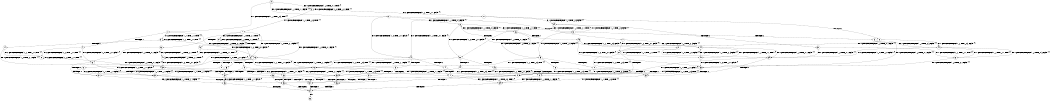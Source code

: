 digraph BCG {
size = "7, 10.5";
center = TRUE;
node [shape = circle];
0 [peripheries = 2];
0 -> 1 [label = "EX !1 !ATOMIC_EXCH_BRANCH (1, +1, TRUE, +0, 3, TRUE) !{}"];
0 -> 2 [label = "EX !2 !ATOMIC_EXCH_BRANCH (1, +1, TRUE, +1, 1, FALSE) !{}"];
0 -> 3 [label = "EX !0 !ATOMIC_EXCH_BRANCH (1, +0, TRUE, +0, 1, TRUE) !{}"];
1 -> 4 [label = "TERMINATE !1"];
1 -> 5 [label = "EX !2 !ATOMIC_EXCH_BRANCH (1, +1, TRUE, +1, 1, TRUE) !{}"];
1 -> 6 [label = "EX !0 !ATOMIC_EXCH_BRANCH (1, +0, TRUE, +0, 1, FALSE) !{}"];
2 -> 7 [label = "TERMINATE !2"];
2 -> 8 [label = "EX !1 !ATOMIC_EXCH_BRANCH (1, +1, TRUE, +0, 3, FALSE) !{}"];
2 -> 9 [label = "EX !0 !ATOMIC_EXCH_BRANCH (1, +0, TRUE, +0, 1, FALSE) !{}"];
3 -> 10 [label = "EX !1 !ATOMIC_EXCH_BRANCH (1, +1, TRUE, +0, 3, TRUE) !{}"];
3 -> 11 [label = "EX !2 !ATOMIC_EXCH_BRANCH (1, +1, TRUE, +1, 1, FALSE) !{}"];
3 -> 3 [label = "EX !0 !ATOMIC_EXCH_BRANCH (1, +0, TRUE, +0, 1, TRUE) !{}"];
4 -> 12 [label = "EX !2 !ATOMIC_EXCH_BRANCH (1, +1, TRUE, +1, 1, TRUE) !{}"];
4 -> 13 [label = "EX !0 !ATOMIC_EXCH_BRANCH (1, +0, TRUE, +0, 1, FALSE) !{}"];
5 -> 14 [label = "TERMINATE !1"];
5 -> 15 [label = "EX !0 !ATOMIC_EXCH_BRANCH (1, +0, TRUE, +0, 1, FALSE) !{}"];
5 -> 5 [label = "EX !2 !ATOMIC_EXCH_BRANCH (1, +1, TRUE, +1, 1, TRUE) !{}"];
6 -> 16 [label = "TERMINATE !1"];
6 -> 17 [label = "TERMINATE !0"];
6 -> 18 [label = "EX !2 !ATOMIC_EXCH_BRANCH (1, +1, TRUE, +1, 1, FALSE) !{}"];
7 -> 19 [label = "EX !1 !ATOMIC_EXCH_BRANCH (1, +1, TRUE, +0, 3, FALSE) !{}"];
7 -> 20 [label = "EX !0 !ATOMIC_EXCH_BRANCH (1, +0, TRUE, +0, 1, FALSE) !{}"];
8 -> 21 [label = "TERMINATE !2"];
8 -> 22 [label = "EX !0 !ATOMIC_EXCH_BRANCH (1, +0, TRUE, +0, 1, FALSE) !{}"];
8 -> 23 [label = "EX !1 !ATOMIC_EXCH_BRANCH (1, +1, TRUE, +1, 1, TRUE) !{}"];
9 -> 24 [label = "TERMINATE !2"];
9 -> 25 [label = "TERMINATE !0"];
9 -> 18 [label = "EX !1 !ATOMIC_EXCH_BRANCH (1, +1, TRUE, +0, 3, TRUE) !{}"];
10 -> 26 [label = "TERMINATE !1"];
10 -> 27 [label = "EX !2 !ATOMIC_EXCH_BRANCH (1, +1, TRUE, +1, 1, TRUE) !{}"];
10 -> 6 [label = "EX !0 !ATOMIC_EXCH_BRANCH (1, +0, TRUE, +0, 1, FALSE) !{}"];
11 -> 28 [label = "TERMINATE !2"];
11 -> 29 [label = "EX !1 !ATOMIC_EXCH_BRANCH (1, +1, TRUE, +0, 3, FALSE) !{}"];
11 -> 9 [label = "EX !0 !ATOMIC_EXCH_BRANCH (1, +0, TRUE, +0, 1, FALSE) !{}"];
12 -> 30 [label = "EX !0 !ATOMIC_EXCH_BRANCH (1, +0, TRUE, +0, 1, FALSE) !{}"];
12 -> 12 [label = "EX !2 !ATOMIC_EXCH_BRANCH (1, +1, TRUE, +1, 1, TRUE) !{}"];
13 -> 31 [label = "TERMINATE !0"];
13 -> 32 [label = "EX !2 !ATOMIC_EXCH_BRANCH (1, +1, TRUE, +1, 1, FALSE) !{}"];
14 -> 12 [label = "EX !2 !ATOMIC_EXCH_BRANCH (1, +1, TRUE, +1, 1, TRUE) !{}"];
14 -> 30 [label = "EX !0 !ATOMIC_EXCH_BRANCH (1, +0, TRUE, +0, 1, FALSE) !{}"];
15 -> 33 [label = "TERMINATE !1"];
15 -> 34 [label = "TERMINATE !0"];
15 -> 18 [label = "EX !2 !ATOMIC_EXCH_BRANCH (1, +1, TRUE, +1, 1, FALSE) !{}"];
16 -> 31 [label = "TERMINATE !0"];
16 -> 32 [label = "EX !2 !ATOMIC_EXCH_BRANCH (1, +1, TRUE, +1, 1, FALSE) !{}"];
17 -> 31 [label = "TERMINATE !1"];
17 -> 35 [label = "EX !2 !ATOMIC_EXCH_BRANCH (1, +1, TRUE, +1, 1, FALSE) !{}"];
18 -> 36 [label = "TERMINATE !1"];
18 -> 37 [label = "TERMINATE !2"];
18 -> 38 [label = "TERMINATE !0"];
19 -> 39 [label = "EX !0 !ATOMIC_EXCH_BRANCH (1, +0, TRUE, +0, 1, FALSE) !{}"];
19 -> 40 [label = "EX !1 !ATOMIC_EXCH_BRANCH (1, +1, TRUE, +1, 1, TRUE) !{}"];
20 -> 41 [label = "TERMINATE !0"];
20 -> 42 [label = "EX !1 !ATOMIC_EXCH_BRANCH (1, +1, TRUE, +0, 3, TRUE) !{}"];
21 -> 40 [label = "EX !1 !ATOMIC_EXCH_BRANCH (1, +1, TRUE, +1, 1, TRUE) !{}"];
21 -> 39 [label = "EX !0 !ATOMIC_EXCH_BRANCH (1, +0, TRUE, +0, 1, FALSE) !{}"];
22 -> 43 [label = "TERMINATE !2"];
22 -> 44 [label = "TERMINATE !0"];
22 -> 18 [label = "EX !1 !ATOMIC_EXCH_BRANCH (1, +1, TRUE, +1, 1, FALSE) !{}"];
23 -> 45 [label = "TERMINATE !2"];
23 -> 46 [label = "EX !0 !ATOMIC_EXCH_BRANCH (1, +0, TRUE, +0, 1, FALSE) !{}"];
23 -> 8 [label = "EX !1 !ATOMIC_EXCH_BRANCH (1, +1, TRUE, +0, 3, FALSE) !{}"];
24 -> 41 [label = "TERMINATE !0"];
24 -> 42 [label = "EX !1 !ATOMIC_EXCH_BRANCH (1, +1, TRUE, +0, 3, TRUE) !{}"];
25 -> 41 [label = "TERMINATE !2"];
25 -> 35 [label = "EX !1 !ATOMIC_EXCH_BRANCH (1, +1, TRUE, +0, 3, TRUE) !{}"];
26 -> 13 [label = "EX !0 !ATOMIC_EXCH_BRANCH (1, +0, TRUE, +0, 1, FALSE) !{}"];
26 -> 47 [label = "EX !2 !ATOMIC_EXCH_BRANCH (1, +1, TRUE, +1, 1, TRUE) !{}"];
27 -> 48 [label = "TERMINATE !1"];
27 -> 27 [label = "EX !2 !ATOMIC_EXCH_BRANCH (1, +1, TRUE, +1, 1, TRUE) !{}"];
27 -> 15 [label = "EX !0 !ATOMIC_EXCH_BRANCH (1, +0, TRUE, +0, 1, FALSE) !{}"];
28 -> 20 [label = "EX !0 !ATOMIC_EXCH_BRANCH (1, +0, TRUE, +0, 1, FALSE) !{}"];
28 -> 49 [label = "EX !1 !ATOMIC_EXCH_BRANCH (1, +1, TRUE, +0, 3, FALSE) !{}"];
29 -> 50 [label = "TERMINATE !2"];
29 -> 51 [label = "EX !1 !ATOMIC_EXCH_BRANCH (1, +1, TRUE, +1, 1, TRUE) !{}"];
29 -> 22 [label = "EX !0 !ATOMIC_EXCH_BRANCH (1, +0, TRUE, +0, 1, FALSE) !{}"];
30 -> 52 [label = "TERMINATE !0"];
30 -> 32 [label = "EX !2 !ATOMIC_EXCH_BRANCH (1, +1, TRUE, +1, 1, FALSE) !{}"];
31 -> 53 [label = "EX !2 !ATOMIC_EXCH_BRANCH (1, +1, TRUE, +1, 1, FALSE) !{}"];
32 -> 54 [label = "TERMINATE !2"];
32 -> 55 [label = "TERMINATE !0"];
33 -> 32 [label = "EX !2 !ATOMIC_EXCH_BRANCH (1, +1, TRUE, +1, 1, FALSE) !{}"];
33 -> 52 [label = "TERMINATE !0"];
34 -> 35 [label = "EX !2 !ATOMIC_EXCH_BRANCH (1, +1, TRUE, +1, 1, FALSE) !{}"];
34 -> 52 [label = "TERMINATE !1"];
35 -> 55 [label = "TERMINATE !1"];
35 -> 56 [label = "TERMINATE !2"];
36 -> 54 [label = "TERMINATE !2"];
36 -> 55 [label = "TERMINATE !0"];
37 -> 54 [label = "TERMINATE !1"];
37 -> 56 [label = "TERMINATE !0"];
38 -> 55 [label = "TERMINATE !1"];
38 -> 56 [label = "TERMINATE !2"];
39 -> 57 [label = "TERMINATE !0"];
39 -> 42 [label = "EX !1 !ATOMIC_EXCH_BRANCH (1, +1, TRUE, +1, 1, FALSE) !{}"];
40 -> 58 [label = "EX !0 !ATOMIC_EXCH_BRANCH (1, +0, TRUE, +0, 1, FALSE) !{}"];
40 -> 19 [label = "EX !1 !ATOMIC_EXCH_BRANCH (1, +1, TRUE, +0, 3, FALSE) !{}"];
41 -> 59 [label = "EX !1 !ATOMIC_EXCH_BRANCH (1, +1, TRUE, +0, 3, TRUE) !{}"];
42 -> 54 [label = "TERMINATE !1"];
42 -> 56 [label = "TERMINATE !0"];
43 -> 42 [label = "EX !1 !ATOMIC_EXCH_BRANCH (1, +1, TRUE, +1, 1, FALSE) !{}"];
43 -> 57 [label = "TERMINATE !0"];
44 -> 35 [label = "EX !1 !ATOMIC_EXCH_BRANCH (1, +1, TRUE, +1, 1, FALSE) !{}"];
44 -> 57 [label = "TERMINATE !2"];
45 -> 19 [label = "EX !1 !ATOMIC_EXCH_BRANCH (1, +1, TRUE, +0, 3, FALSE) !{}"];
45 -> 58 [label = "EX !0 !ATOMIC_EXCH_BRANCH (1, +0, TRUE, +0, 1, FALSE) !{}"];
46 -> 60 [label = "TERMINATE !2"];
46 -> 61 [label = "TERMINATE !0"];
46 -> 18 [label = "EX !1 !ATOMIC_EXCH_BRANCH (1, +1, TRUE, +0, 3, TRUE) !{}"];
47 -> 47 [label = "EX !2 !ATOMIC_EXCH_BRANCH (1, +1, TRUE, +1, 1, TRUE) !{}"];
47 -> 30 [label = "EX !0 !ATOMIC_EXCH_BRANCH (1, +0, TRUE, +0, 1, FALSE) !{}"];
48 -> 47 [label = "EX !2 !ATOMIC_EXCH_BRANCH (1, +1, TRUE, +1, 1, TRUE) !{}"];
48 -> 30 [label = "EX !0 !ATOMIC_EXCH_BRANCH (1, +0, TRUE, +0, 1, FALSE) !{}"];
49 -> 62 [label = "EX !1 !ATOMIC_EXCH_BRANCH (1, +1, TRUE, +1, 1, TRUE) !{}"];
49 -> 39 [label = "EX !0 !ATOMIC_EXCH_BRANCH (1, +0, TRUE, +0, 1, FALSE) !{}"];
50 -> 62 [label = "EX !1 !ATOMIC_EXCH_BRANCH (1, +1, TRUE, +1, 1, TRUE) !{}"];
50 -> 39 [label = "EX !0 !ATOMIC_EXCH_BRANCH (1, +0, TRUE, +0, 1, FALSE) !{}"];
51 -> 63 [label = "TERMINATE !2"];
51 -> 29 [label = "EX !1 !ATOMIC_EXCH_BRANCH (1, +1, TRUE, +0, 3, FALSE) !{}"];
51 -> 46 [label = "EX !0 !ATOMIC_EXCH_BRANCH (1, +0, TRUE, +0, 1, FALSE) !{}"];
52 -> 53 [label = "EX !2 !ATOMIC_EXCH_BRANCH (1, +1, TRUE, +1, 1, FALSE) !{}"];
53 -> 64 [label = "TERMINATE !2"];
54 -> 64 [label = "TERMINATE !0"];
55 -> 64 [label = "TERMINATE !2"];
56 -> 64 [label = "TERMINATE !1"];
57 -> 59 [label = "EX !1 !ATOMIC_EXCH_BRANCH (1, +1, TRUE, +1, 1, FALSE) !{}"];
58 -> 65 [label = "TERMINATE !0"];
58 -> 42 [label = "EX !1 !ATOMIC_EXCH_BRANCH (1, +1, TRUE, +0, 3, TRUE) !{}"];
59 -> 64 [label = "TERMINATE !1"];
60 -> 42 [label = "EX !1 !ATOMIC_EXCH_BRANCH (1, +1, TRUE, +0, 3, TRUE) !{}"];
60 -> 65 [label = "TERMINATE !0"];
61 -> 35 [label = "EX !1 !ATOMIC_EXCH_BRANCH (1, +1, TRUE, +0, 3, TRUE) !{}"];
61 -> 65 [label = "TERMINATE !2"];
62 -> 49 [label = "EX !1 !ATOMIC_EXCH_BRANCH (1, +1, TRUE, +0, 3, FALSE) !{}"];
62 -> 58 [label = "EX !0 !ATOMIC_EXCH_BRANCH (1, +0, TRUE, +0, 1, FALSE) !{}"];
63 -> 49 [label = "EX !1 !ATOMIC_EXCH_BRANCH (1, +1, TRUE, +0, 3, FALSE) !{}"];
63 -> 58 [label = "EX !0 !ATOMIC_EXCH_BRANCH (1, +0, TRUE, +0, 1, FALSE) !{}"];
64 -> 66 [label = "exit"];
65 -> 59 [label = "EX !1 !ATOMIC_EXCH_BRANCH (1, +1, TRUE, +0, 3, TRUE) !{}"];
}
